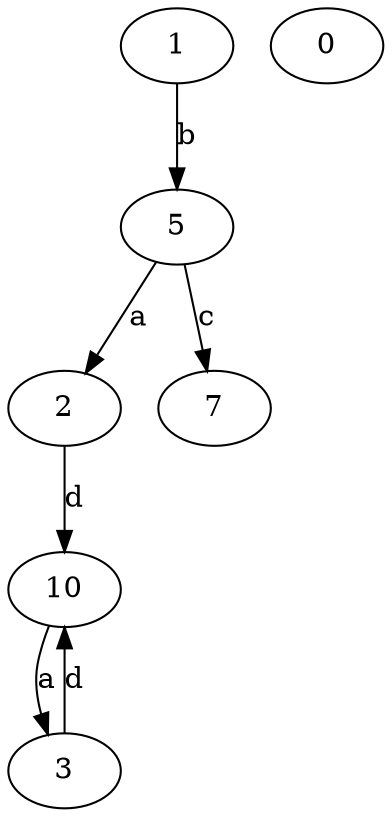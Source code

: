 strict digraph  {
1;
0;
2;
3;
5;
7;
10;
1 -> 5  [label=b];
2 -> 10  [label=d];
3 -> 10  [label=d];
5 -> 2  [label=a];
5 -> 7  [label=c];
10 -> 3  [label=a];
}
